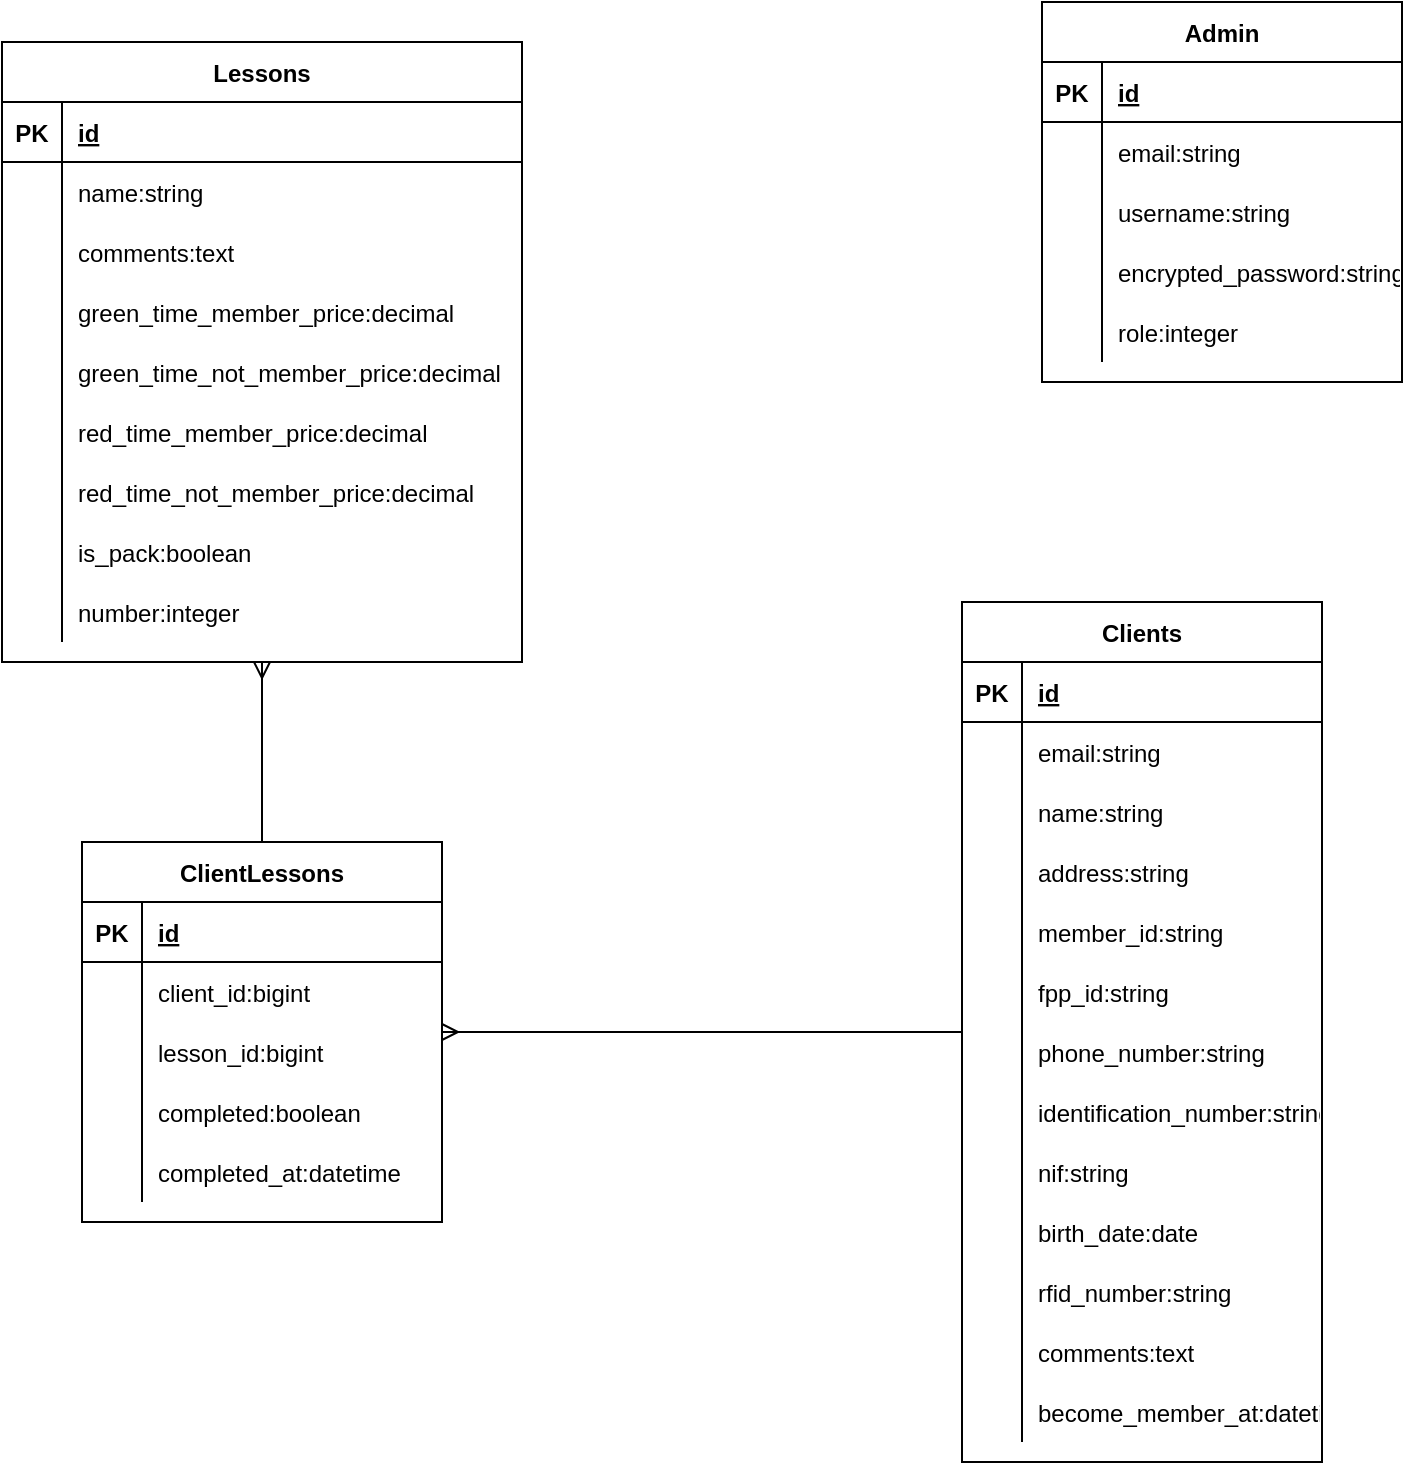 <mxfile version="15.7.3" type="github"><diagram id="KD8cjBCrzHJ1WJYa8cm5" name="Page-1"><mxGraphModel dx="1422" dy="773" grid="1" gridSize="10" guides="1" tooltips="1" connect="1" arrows="1" fold="1" page="1" pageScale="1" pageWidth="827" pageHeight="1169" math="0" shadow="0"><root><mxCell id="0"/><mxCell id="1" parent="0"/><mxCell id="a61_8_cH1y2ly0L9hPwk-5" value="Clients" style="shape=table;startSize=30;container=1;collapsible=1;childLayout=tableLayout;fixedRows=1;rowLines=0;fontStyle=1;align=center;resizeLast=1;" vertex="1" parent="1"><mxGeometry x="540" y="380" width="180" height="430" as="geometry"/></mxCell><mxCell id="a61_8_cH1y2ly0L9hPwk-6" value="" style="shape=partialRectangle;collapsible=0;dropTarget=0;pointerEvents=0;fillColor=none;top=0;left=0;bottom=1;right=0;points=[[0,0.5],[1,0.5]];portConstraint=eastwest;" vertex="1" parent="a61_8_cH1y2ly0L9hPwk-5"><mxGeometry y="30" width="180" height="30" as="geometry"/></mxCell><mxCell id="a61_8_cH1y2ly0L9hPwk-7" value="PK" style="shape=partialRectangle;connectable=0;fillColor=none;top=0;left=0;bottom=0;right=0;fontStyle=1;overflow=hidden;" vertex="1" parent="a61_8_cH1y2ly0L9hPwk-6"><mxGeometry width="30" height="30" as="geometry"><mxRectangle width="30" height="30" as="alternateBounds"/></mxGeometry></mxCell><mxCell id="a61_8_cH1y2ly0L9hPwk-8" value="id" style="shape=partialRectangle;connectable=0;fillColor=none;top=0;left=0;bottom=0;right=0;align=left;spacingLeft=6;fontStyle=5;overflow=hidden;" vertex="1" parent="a61_8_cH1y2ly0L9hPwk-6"><mxGeometry x="30" width="150" height="30" as="geometry"><mxRectangle width="150" height="30" as="alternateBounds"/></mxGeometry></mxCell><mxCell id="a61_8_cH1y2ly0L9hPwk-9" value="" style="shape=partialRectangle;collapsible=0;dropTarget=0;pointerEvents=0;fillColor=none;top=0;left=0;bottom=0;right=0;points=[[0,0.5],[1,0.5]];portConstraint=eastwest;" vertex="1" parent="a61_8_cH1y2ly0L9hPwk-5"><mxGeometry y="60" width="180" height="30" as="geometry"/></mxCell><mxCell id="a61_8_cH1y2ly0L9hPwk-10" value="" style="shape=partialRectangle;connectable=0;fillColor=none;top=0;left=0;bottom=0;right=0;editable=1;overflow=hidden;" vertex="1" parent="a61_8_cH1y2ly0L9hPwk-9"><mxGeometry width="30" height="30" as="geometry"><mxRectangle width="30" height="30" as="alternateBounds"/></mxGeometry></mxCell><mxCell id="a61_8_cH1y2ly0L9hPwk-11" value="email:string" style="shape=partialRectangle;connectable=0;fillColor=none;top=0;left=0;bottom=0;right=0;align=left;spacingLeft=6;overflow=hidden;" vertex="1" parent="a61_8_cH1y2ly0L9hPwk-9"><mxGeometry x="30" width="150" height="30" as="geometry"><mxRectangle width="150" height="30" as="alternateBounds"/></mxGeometry></mxCell><mxCell id="a61_8_cH1y2ly0L9hPwk-12" value="" style="shape=partialRectangle;collapsible=0;dropTarget=0;pointerEvents=0;fillColor=none;top=0;left=0;bottom=0;right=0;points=[[0,0.5],[1,0.5]];portConstraint=eastwest;" vertex="1" parent="a61_8_cH1y2ly0L9hPwk-5"><mxGeometry y="90" width="180" height="30" as="geometry"/></mxCell><mxCell id="a61_8_cH1y2ly0L9hPwk-13" value="" style="shape=partialRectangle;connectable=0;fillColor=none;top=0;left=0;bottom=0;right=0;editable=1;overflow=hidden;" vertex="1" parent="a61_8_cH1y2ly0L9hPwk-12"><mxGeometry width="30" height="30" as="geometry"><mxRectangle width="30" height="30" as="alternateBounds"/></mxGeometry></mxCell><mxCell id="a61_8_cH1y2ly0L9hPwk-14" value="name:string" style="shape=partialRectangle;connectable=0;fillColor=none;top=0;left=0;bottom=0;right=0;align=left;spacingLeft=6;overflow=hidden;" vertex="1" parent="a61_8_cH1y2ly0L9hPwk-12"><mxGeometry x="30" width="150" height="30" as="geometry"><mxRectangle width="150" height="30" as="alternateBounds"/></mxGeometry></mxCell><mxCell id="a61_8_cH1y2ly0L9hPwk-15" value="" style="shape=partialRectangle;collapsible=0;dropTarget=0;pointerEvents=0;fillColor=none;top=0;left=0;bottom=0;right=0;points=[[0,0.5],[1,0.5]];portConstraint=eastwest;" vertex="1" parent="a61_8_cH1y2ly0L9hPwk-5"><mxGeometry y="120" width="180" height="30" as="geometry"/></mxCell><mxCell id="a61_8_cH1y2ly0L9hPwk-16" value="" style="shape=partialRectangle;connectable=0;fillColor=none;top=0;left=0;bottom=0;right=0;editable=1;overflow=hidden;" vertex="1" parent="a61_8_cH1y2ly0L9hPwk-15"><mxGeometry width="30" height="30" as="geometry"><mxRectangle width="30" height="30" as="alternateBounds"/></mxGeometry></mxCell><mxCell id="a61_8_cH1y2ly0L9hPwk-17" value="address:string" style="shape=partialRectangle;connectable=0;fillColor=none;top=0;left=0;bottom=0;right=0;align=left;spacingLeft=6;overflow=hidden;" vertex="1" parent="a61_8_cH1y2ly0L9hPwk-15"><mxGeometry x="30" width="150" height="30" as="geometry"><mxRectangle width="150" height="30" as="alternateBounds"/></mxGeometry></mxCell><mxCell id="a61_8_cH1y2ly0L9hPwk-18" style="shape=partialRectangle;collapsible=0;dropTarget=0;pointerEvents=0;fillColor=none;top=0;left=0;bottom=0;right=0;points=[[0,0.5],[1,0.5]];portConstraint=eastwest;" vertex="1" parent="a61_8_cH1y2ly0L9hPwk-5"><mxGeometry y="150" width="180" height="30" as="geometry"/></mxCell><mxCell id="a61_8_cH1y2ly0L9hPwk-19" style="shape=partialRectangle;connectable=0;fillColor=none;top=0;left=0;bottom=0;right=0;editable=1;overflow=hidden;" vertex="1" parent="a61_8_cH1y2ly0L9hPwk-18"><mxGeometry width="30" height="30" as="geometry"><mxRectangle width="30" height="30" as="alternateBounds"/></mxGeometry></mxCell><mxCell id="a61_8_cH1y2ly0L9hPwk-20" value="member_id:string" style="shape=partialRectangle;connectable=0;fillColor=none;top=0;left=0;bottom=0;right=0;align=left;spacingLeft=6;overflow=hidden;" vertex="1" parent="a61_8_cH1y2ly0L9hPwk-18"><mxGeometry x="30" width="150" height="30" as="geometry"><mxRectangle width="150" height="30" as="alternateBounds"/></mxGeometry></mxCell><mxCell id="a61_8_cH1y2ly0L9hPwk-21" style="shape=partialRectangle;collapsible=0;dropTarget=0;pointerEvents=0;fillColor=none;top=0;left=0;bottom=0;right=0;points=[[0,0.5],[1,0.5]];portConstraint=eastwest;" vertex="1" parent="a61_8_cH1y2ly0L9hPwk-5"><mxGeometry y="180" width="180" height="30" as="geometry"/></mxCell><mxCell id="a61_8_cH1y2ly0L9hPwk-22" style="shape=partialRectangle;connectable=0;fillColor=none;top=0;left=0;bottom=0;right=0;editable=1;overflow=hidden;" vertex="1" parent="a61_8_cH1y2ly0L9hPwk-21"><mxGeometry width="30" height="30" as="geometry"><mxRectangle width="30" height="30" as="alternateBounds"/></mxGeometry></mxCell><mxCell id="a61_8_cH1y2ly0L9hPwk-23" value="fpp_id:string" style="shape=partialRectangle;connectable=0;fillColor=none;top=0;left=0;bottom=0;right=0;align=left;spacingLeft=6;overflow=hidden;" vertex="1" parent="a61_8_cH1y2ly0L9hPwk-21"><mxGeometry x="30" width="150" height="30" as="geometry"><mxRectangle width="150" height="30" as="alternateBounds"/></mxGeometry></mxCell><mxCell id="a61_8_cH1y2ly0L9hPwk-24" style="shape=partialRectangle;collapsible=0;dropTarget=0;pointerEvents=0;fillColor=none;top=0;left=0;bottom=0;right=0;points=[[0,0.5],[1,0.5]];portConstraint=eastwest;" vertex="1" parent="a61_8_cH1y2ly0L9hPwk-5"><mxGeometry y="210" width="180" height="30" as="geometry"/></mxCell><mxCell id="a61_8_cH1y2ly0L9hPwk-25" style="shape=partialRectangle;connectable=0;fillColor=none;top=0;left=0;bottom=0;right=0;editable=1;overflow=hidden;" vertex="1" parent="a61_8_cH1y2ly0L9hPwk-24"><mxGeometry width="30" height="30" as="geometry"><mxRectangle width="30" height="30" as="alternateBounds"/></mxGeometry></mxCell><mxCell id="a61_8_cH1y2ly0L9hPwk-26" value="phone_number:string" style="shape=partialRectangle;connectable=0;fillColor=none;top=0;left=0;bottom=0;right=0;align=left;spacingLeft=6;overflow=hidden;" vertex="1" parent="a61_8_cH1y2ly0L9hPwk-24"><mxGeometry x="30" width="150" height="30" as="geometry"><mxRectangle width="150" height="30" as="alternateBounds"/></mxGeometry></mxCell><mxCell id="a61_8_cH1y2ly0L9hPwk-27" style="shape=partialRectangle;collapsible=0;dropTarget=0;pointerEvents=0;fillColor=none;top=0;left=0;bottom=0;right=0;points=[[0,0.5],[1,0.5]];portConstraint=eastwest;" vertex="1" parent="a61_8_cH1y2ly0L9hPwk-5"><mxGeometry y="240" width="180" height="30" as="geometry"/></mxCell><mxCell id="a61_8_cH1y2ly0L9hPwk-28" style="shape=partialRectangle;connectable=0;fillColor=none;top=0;left=0;bottom=0;right=0;editable=1;overflow=hidden;" vertex="1" parent="a61_8_cH1y2ly0L9hPwk-27"><mxGeometry width="30" height="30" as="geometry"><mxRectangle width="30" height="30" as="alternateBounds"/></mxGeometry></mxCell><mxCell id="a61_8_cH1y2ly0L9hPwk-29" value="identification_number:string" style="shape=partialRectangle;connectable=0;fillColor=none;top=0;left=0;bottom=0;right=0;align=left;spacingLeft=6;overflow=hidden;" vertex="1" parent="a61_8_cH1y2ly0L9hPwk-27"><mxGeometry x="30" width="150" height="30" as="geometry"><mxRectangle width="150" height="30" as="alternateBounds"/></mxGeometry></mxCell><mxCell id="a61_8_cH1y2ly0L9hPwk-30" style="shape=partialRectangle;collapsible=0;dropTarget=0;pointerEvents=0;fillColor=none;top=0;left=0;bottom=0;right=0;points=[[0,0.5],[1,0.5]];portConstraint=eastwest;" vertex="1" parent="a61_8_cH1y2ly0L9hPwk-5"><mxGeometry y="270" width="180" height="30" as="geometry"/></mxCell><mxCell id="a61_8_cH1y2ly0L9hPwk-31" style="shape=partialRectangle;connectable=0;fillColor=none;top=0;left=0;bottom=0;right=0;editable=1;overflow=hidden;" vertex="1" parent="a61_8_cH1y2ly0L9hPwk-30"><mxGeometry width="30" height="30" as="geometry"><mxRectangle width="30" height="30" as="alternateBounds"/></mxGeometry></mxCell><mxCell id="a61_8_cH1y2ly0L9hPwk-32" value="nif:string" style="shape=partialRectangle;connectable=0;fillColor=none;top=0;left=0;bottom=0;right=0;align=left;spacingLeft=6;overflow=hidden;" vertex="1" parent="a61_8_cH1y2ly0L9hPwk-30"><mxGeometry x="30" width="150" height="30" as="geometry"><mxRectangle width="150" height="30" as="alternateBounds"/></mxGeometry></mxCell><mxCell id="a61_8_cH1y2ly0L9hPwk-33" style="shape=partialRectangle;collapsible=0;dropTarget=0;pointerEvents=0;fillColor=none;top=0;left=0;bottom=0;right=0;points=[[0,0.5],[1,0.5]];portConstraint=eastwest;" vertex="1" parent="a61_8_cH1y2ly0L9hPwk-5"><mxGeometry y="300" width="180" height="30" as="geometry"/></mxCell><mxCell id="a61_8_cH1y2ly0L9hPwk-34" style="shape=partialRectangle;connectable=0;fillColor=none;top=0;left=0;bottom=0;right=0;editable=1;overflow=hidden;" vertex="1" parent="a61_8_cH1y2ly0L9hPwk-33"><mxGeometry width="30" height="30" as="geometry"><mxRectangle width="30" height="30" as="alternateBounds"/></mxGeometry></mxCell><mxCell id="a61_8_cH1y2ly0L9hPwk-35" value="birth_date:date" style="shape=partialRectangle;connectable=0;fillColor=none;top=0;left=0;bottom=0;right=0;align=left;spacingLeft=6;overflow=hidden;" vertex="1" parent="a61_8_cH1y2ly0L9hPwk-33"><mxGeometry x="30" width="150" height="30" as="geometry"><mxRectangle width="150" height="30" as="alternateBounds"/></mxGeometry></mxCell><mxCell id="a61_8_cH1y2ly0L9hPwk-36" style="shape=partialRectangle;collapsible=0;dropTarget=0;pointerEvents=0;fillColor=none;top=0;left=0;bottom=0;right=0;points=[[0,0.5],[1,0.5]];portConstraint=eastwest;" vertex="1" parent="a61_8_cH1y2ly0L9hPwk-5"><mxGeometry y="330" width="180" height="30" as="geometry"/></mxCell><mxCell id="a61_8_cH1y2ly0L9hPwk-37" style="shape=partialRectangle;connectable=0;fillColor=none;top=0;left=0;bottom=0;right=0;editable=1;overflow=hidden;" vertex="1" parent="a61_8_cH1y2ly0L9hPwk-36"><mxGeometry width="30" height="30" as="geometry"><mxRectangle width="30" height="30" as="alternateBounds"/></mxGeometry></mxCell><mxCell id="a61_8_cH1y2ly0L9hPwk-38" value="rfid_number:string" style="shape=partialRectangle;connectable=0;fillColor=none;top=0;left=0;bottom=0;right=0;align=left;spacingLeft=6;overflow=hidden;" vertex="1" parent="a61_8_cH1y2ly0L9hPwk-36"><mxGeometry x="30" width="150" height="30" as="geometry"><mxRectangle width="150" height="30" as="alternateBounds"/></mxGeometry></mxCell><mxCell id="a61_8_cH1y2ly0L9hPwk-39" style="shape=partialRectangle;collapsible=0;dropTarget=0;pointerEvents=0;fillColor=none;top=0;left=0;bottom=0;right=0;points=[[0,0.5],[1,0.5]];portConstraint=eastwest;" vertex="1" parent="a61_8_cH1y2ly0L9hPwk-5"><mxGeometry y="360" width="180" height="30" as="geometry"/></mxCell><mxCell id="a61_8_cH1y2ly0L9hPwk-40" style="shape=partialRectangle;connectable=0;fillColor=none;top=0;left=0;bottom=0;right=0;editable=1;overflow=hidden;" vertex="1" parent="a61_8_cH1y2ly0L9hPwk-39"><mxGeometry width="30" height="30" as="geometry"><mxRectangle width="30" height="30" as="alternateBounds"/></mxGeometry></mxCell><mxCell id="a61_8_cH1y2ly0L9hPwk-41" value="comments:text" style="shape=partialRectangle;connectable=0;fillColor=none;top=0;left=0;bottom=0;right=0;align=left;spacingLeft=6;overflow=hidden;" vertex="1" parent="a61_8_cH1y2ly0L9hPwk-39"><mxGeometry x="30" width="150" height="30" as="geometry"><mxRectangle width="150" height="30" as="alternateBounds"/></mxGeometry></mxCell><mxCell id="a61_8_cH1y2ly0L9hPwk-42" style="shape=partialRectangle;collapsible=0;dropTarget=0;pointerEvents=0;fillColor=none;top=0;left=0;bottom=0;right=0;points=[[0,0.5],[1,0.5]];portConstraint=eastwest;" vertex="1" parent="a61_8_cH1y2ly0L9hPwk-5"><mxGeometry y="390" width="180" height="30" as="geometry"/></mxCell><mxCell id="a61_8_cH1y2ly0L9hPwk-43" style="shape=partialRectangle;connectable=0;fillColor=none;top=0;left=0;bottom=0;right=0;editable=1;overflow=hidden;" vertex="1" parent="a61_8_cH1y2ly0L9hPwk-42"><mxGeometry width="30" height="30" as="geometry"><mxRectangle width="30" height="30" as="alternateBounds"/></mxGeometry></mxCell><mxCell id="a61_8_cH1y2ly0L9hPwk-44" value="become_member_at:datetime" style="shape=partialRectangle;connectable=0;fillColor=none;top=0;left=0;bottom=0;right=0;align=left;spacingLeft=6;overflow=hidden;" vertex="1" parent="a61_8_cH1y2ly0L9hPwk-42"><mxGeometry x="30" width="150" height="30" as="geometry"><mxRectangle width="150" height="30" as="alternateBounds"/></mxGeometry></mxCell><mxCell id="a61_8_cH1y2ly0L9hPwk-45" value="Admin" style="shape=table;startSize=30;container=1;collapsible=1;childLayout=tableLayout;fixedRows=1;rowLines=0;fontStyle=1;align=center;resizeLast=1;" vertex="1" parent="1"><mxGeometry x="580" y="80" width="180" height="190" as="geometry"/></mxCell><mxCell id="a61_8_cH1y2ly0L9hPwk-46" value="" style="shape=partialRectangle;collapsible=0;dropTarget=0;pointerEvents=0;fillColor=none;top=0;left=0;bottom=1;right=0;points=[[0,0.5],[1,0.5]];portConstraint=eastwest;" vertex="1" parent="a61_8_cH1y2ly0L9hPwk-45"><mxGeometry y="30" width="180" height="30" as="geometry"/></mxCell><mxCell id="a61_8_cH1y2ly0L9hPwk-47" value="PK" style="shape=partialRectangle;connectable=0;fillColor=none;top=0;left=0;bottom=0;right=0;fontStyle=1;overflow=hidden;" vertex="1" parent="a61_8_cH1y2ly0L9hPwk-46"><mxGeometry width="30" height="30" as="geometry"><mxRectangle width="30" height="30" as="alternateBounds"/></mxGeometry></mxCell><mxCell id="a61_8_cH1y2ly0L9hPwk-48" value="id" style="shape=partialRectangle;connectable=0;fillColor=none;top=0;left=0;bottom=0;right=0;align=left;spacingLeft=6;fontStyle=5;overflow=hidden;" vertex="1" parent="a61_8_cH1y2ly0L9hPwk-46"><mxGeometry x="30" width="150" height="30" as="geometry"><mxRectangle width="150" height="30" as="alternateBounds"/></mxGeometry></mxCell><mxCell id="a61_8_cH1y2ly0L9hPwk-49" value="" style="shape=partialRectangle;collapsible=0;dropTarget=0;pointerEvents=0;fillColor=none;top=0;left=0;bottom=0;right=0;points=[[0,0.5],[1,0.5]];portConstraint=eastwest;" vertex="1" parent="a61_8_cH1y2ly0L9hPwk-45"><mxGeometry y="60" width="180" height="30" as="geometry"/></mxCell><mxCell id="a61_8_cH1y2ly0L9hPwk-50" value="" style="shape=partialRectangle;connectable=0;fillColor=none;top=0;left=0;bottom=0;right=0;editable=1;overflow=hidden;" vertex="1" parent="a61_8_cH1y2ly0L9hPwk-49"><mxGeometry width="30" height="30" as="geometry"><mxRectangle width="30" height="30" as="alternateBounds"/></mxGeometry></mxCell><mxCell id="a61_8_cH1y2ly0L9hPwk-51" value="email:string" style="shape=partialRectangle;connectable=0;fillColor=none;top=0;left=0;bottom=0;right=0;align=left;spacingLeft=6;overflow=hidden;" vertex="1" parent="a61_8_cH1y2ly0L9hPwk-49"><mxGeometry x="30" width="150" height="30" as="geometry"><mxRectangle width="150" height="30" as="alternateBounds"/></mxGeometry></mxCell><mxCell id="a61_8_cH1y2ly0L9hPwk-52" value="" style="shape=partialRectangle;collapsible=0;dropTarget=0;pointerEvents=0;fillColor=none;top=0;left=0;bottom=0;right=0;points=[[0,0.5],[1,0.5]];portConstraint=eastwest;" vertex="1" parent="a61_8_cH1y2ly0L9hPwk-45"><mxGeometry y="90" width="180" height="30" as="geometry"/></mxCell><mxCell id="a61_8_cH1y2ly0L9hPwk-53" value="" style="shape=partialRectangle;connectable=0;fillColor=none;top=0;left=0;bottom=0;right=0;editable=1;overflow=hidden;" vertex="1" parent="a61_8_cH1y2ly0L9hPwk-52"><mxGeometry width="30" height="30" as="geometry"><mxRectangle width="30" height="30" as="alternateBounds"/></mxGeometry></mxCell><mxCell id="a61_8_cH1y2ly0L9hPwk-54" value="username:string" style="shape=partialRectangle;connectable=0;fillColor=none;top=0;left=0;bottom=0;right=0;align=left;spacingLeft=6;overflow=hidden;" vertex="1" parent="a61_8_cH1y2ly0L9hPwk-52"><mxGeometry x="30" width="150" height="30" as="geometry"><mxRectangle width="150" height="30" as="alternateBounds"/></mxGeometry></mxCell><mxCell id="a61_8_cH1y2ly0L9hPwk-55" value="" style="shape=partialRectangle;collapsible=0;dropTarget=0;pointerEvents=0;fillColor=none;top=0;left=0;bottom=0;right=0;points=[[0,0.5],[1,0.5]];portConstraint=eastwest;" vertex="1" parent="a61_8_cH1y2ly0L9hPwk-45"><mxGeometry y="120" width="180" height="30" as="geometry"/></mxCell><mxCell id="a61_8_cH1y2ly0L9hPwk-56" value="" style="shape=partialRectangle;connectable=0;fillColor=none;top=0;left=0;bottom=0;right=0;editable=1;overflow=hidden;" vertex="1" parent="a61_8_cH1y2ly0L9hPwk-55"><mxGeometry width="30" height="30" as="geometry"><mxRectangle width="30" height="30" as="alternateBounds"/></mxGeometry></mxCell><mxCell id="a61_8_cH1y2ly0L9hPwk-57" value="encrypted_password:string" style="shape=partialRectangle;connectable=0;fillColor=none;top=0;left=0;bottom=0;right=0;align=left;spacingLeft=6;overflow=hidden;" vertex="1" parent="a61_8_cH1y2ly0L9hPwk-55"><mxGeometry x="30" width="150" height="30" as="geometry"><mxRectangle width="150" height="30" as="alternateBounds"/></mxGeometry></mxCell><mxCell id="a61_8_cH1y2ly0L9hPwk-58" style="shape=partialRectangle;collapsible=0;dropTarget=0;pointerEvents=0;fillColor=none;top=0;left=0;bottom=0;right=0;points=[[0,0.5],[1,0.5]];portConstraint=eastwest;" vertex="1" parent="a61_8_cH1y2ly0L9hPwk-45"><mxGeometry y="150" width="180" height="30" as="geometry"/></mxCell><mxCell id="a61_8_cH1y2ly0L9hPwk-59" style="shape=partialRectangle;connectable=0;fillColor=none;top=0;left=0;bottom=0;right=0;editable=1;overflow=hidden;" vertex="1" parent="a61_8_cH1y2ly0L9hPwk-58"><mxGeometry width="30" height="30" as="geometry"><mxRectangle width="30" height="30" as="alternateBounds"/></mxGeometry></mxCell><mxCell id="a61_8_cH1y2ly0L9hPwk-60" value="role:integer" style="shape=partialRectangle;connectable=0;fillColor=none;top=0;left=0;bottom=0;right=0;align=left;spacingLeft=6;overflow=hidden;" vertex="1" parent="a61_8_cH1y2ly0L9hPwk-58"><mxGeometry x="30" width="150" height="30" as="geometry"><mxRectangle width="150" height="30" as="alternateBounds"/></mxGeometry></mxCell><mxCell id="a61_8_cH1y2ly0L9hPwk-106" value="Lessons" style="shape=table;startSize=30;container=1;collapsible=1;childLayout=tableLayout;fixedRows=1;rowLines=0;fontStyle=1;align=center;resizeLast=1;" vertex="1" parent="1"><mxGeometry x="60" y="100" width="260" height="310" as="geometry"/></mxCell><mxCell id="a61_8_cH1y2ly0L9hPwk-107" value="" style="shape=partialRectangle;collapsible=0;dropTarget=0;pointerEvents=0;fillColor=none;top=0;left=0;bottom=1;right=0;points=[[0,0.5],[1,0.5]];portConstraint=eastwest;" vertex="1" parent="a61_8_cH1y2ly0L9hPwk-106"><mxGeometry y="30" width="260" height="30" as="geometry"/></mxCell><mxCell id="a61_8_cH1y2ly0L9hPwk-108" value="PK" style="shape=partialRectangle;connectable=0;fillColor=none;top=0;left=0;bottom=0;right=0;fontStyle=1;overflow=hidden;" vertex="1" parent="a61_8_cH1y2ly0L9hPwk-107"><mxGeometry width="30" height="30" as="geometry"><mxRectangle width="30" height="30" as="alternateBounds"/></mxGeometry></mxCell><mxCell id="a61_8_cH1y2ly0L9hPwk-109" value="id" style="shape=partialRectangle;connectable=0;fillColor=none;top=0;left=0;bottom=0;right=0;align=left;spacingLeft=6;fontStyle=5;overflow=hidden;" vertex="1" parent="a61_8_cH1y2ly0L9hPwk-107"><mxGeometry x="30" width="230" height="30" as="geometry"><mxRectangle width="230" height="30" as="alternateBounds"/></mxGeometry></mxCell><mxCell id="a61_8_cH1y2ly0L9hPwk-110" value="" style="shape=partialRectangle;collapsible=0;dropTarget=0;pointerEvents=0;fillColor=none;top=0;left=0;bottom=0;right=0;points=[[0,0.5],[1,0.5]];portConstraint=eastwest;" vertex="1" parent="a61_8_cH1y2ly0L9hPwk-106"><mxGeometry y="60" width="260" height="30" as="geometry"/></mxCell><mxCell id="a61_8_cH1y2ly0L9hPwk-111" value="" style="shape=partialRectangle;connectable=0;fillColor=none;top=0;left=0;bottom=0;right=0;editable=1;overflow=hidden;" vertex="1" parent="a61_8_cH1y2ly0L9hPwk-110"><mxGeometry width="30" height="30" as="geometry"><mxRectangle width="30" height="30" as="alternateBounds"/></mxGeometry></mxCell><mxCell id="a61_8_cH1y2ly0L9hPwk-112" value="name:string" style="shape=partialRectangle;connectable=0;fillColor=none;top=0;left=0;bottom=0;right=0;align=left;spacingLeft=6;overflow=hidden;" vertex="1" parent="a61_8_cH1y2ly0L9hPwk-110"><mxGeometry x="30" width="230" height="30" as="geometry"><mxRectangle width="230" height="30" as="alternateBounds"/></mxGeometry></mxCell><mxCell id="a61_8_cH1y2ly0L9hPwk-113" value="" style="shape=partialRectangle;collapsible=0;dropTarget=0;pointerEvents=0;fillColor=none;top=0;left=0;bottom=0;right=0;points=[[0,0.5],[1,0.5]];portConstraint=eastwest;" vertex="1" parent="a61_8_cH1y2ly0L9hPwk-106"><mxGeometry y="90" width="260" height="30" as="geometry"/></mxCell><mxCell id="a61_8_cH1y2ly0L9hPwk-114" value="" style="shape=partialRectangle;connectable=0;fillColor=none;top=0;left=0;bottom=0;right=0;editable=1;overflow=hidden;" vertex="1" parent="a61_8_cH1y2ly0L9hPwk-113"><mxGeometry width="30" height="30" as="geometry"><mxRectangle width="30" height="30" as="alternateBounds"/></mxGeometry></mxCell><mxCell id="a61_8_cH1y2ly0L9hPwk-115" value="comments:text" style="shape=partialRectangle;connectable=0;fillColor=none;top=0;left=0;bottom=0;right=0;align=left;spacingLeft=6;overflow=hidden;" vertex="1" parent="a61_8_cH1y2ly0L9hPwk-113"><mxGeometry x="30" width="230" height="30" as="geometry"><mxRectangle width="230" height="30" as="alternateBounds"/></mxGeometry></mxCell><mxCell id="a61_8_cH1y2ly0L9hPwk-116" value="" style="shape=partialRectangle;collapsible=0;dropTarget=0;pointerEvents=0;fillColor=none;top=0;left=0;bottom=0;right=0;points=[[0,0.5],[1,0.5]];portConstraint=eastwest;" vertex="1" parent="a61_8_cH1y2ly0L9hPwk-106"><mxGeometry y="120" width="260" height="30" as="geometry"/></mxCell><mxCell id="a61_8_cH1y2ly0L9hPwk-117" value="" style="shape=partialRectangle;connectable=0;fillColor=none;top=0;left=0;bottom=0;right=0;editable=1;overflow=hidden;" vertex="1" parent="a61_8_cH1y2ly0L9hPwk-116"><mxGeometry width="30" height="30" as="geometry"><mxRectangle width="30" height="30" as="alternateBounds"/></mxGeometry></mxCell><mxCell id="a61_8_cH1y2ly0L9hPwk-118" value="green_time_member_price:decimal" style="shape=partialRectangle;connectable=0;fillColor=none;top=0;left=0;bottom=0;right=0;align=left;spacingLeft=6;overflow=hidden;" vertex="1" parent="a61_8_cH1y2ly0L9hPwk-116"><mxGeometry x="30" width="230" height="30" as="geometry"><mxRectangle width="230" height="30" as="alternateBounds"/></mxGeometry></mxCell><mxCell id="a61_8_cH1y2ly0L9hPwk-119" style="shape=partialRectangle;collapsible=0;dropTarget=0;pointerEvents=0;fillColor=none;top=0;left=0;bottom=0;right=0;points=[[0,0.5],[1,0.5]];portConstraint=eastwest;" vertex="1" parent="a61_8_cH1y2ly0L9hPwk-106"><mxGeometry y="150" width="260" height="30" as="geometry"/></mxCell><mxCell id="a61_8_cH1y2ly0L9hPwk-120" style="shape=partialRectangle;connectable=0;fillColor=none;top=0;left=0;bottom=0;right=0;editable=1;overflow=hidden;" vertex="1" parent="a61_8_cH1y2ly0L9hPwk-119"><mxGeometry width="30" height="30" as="geometry"><mxRectangle width="30" height="30" as="alternateBounds"/></mxGeometry></mxCell><mxCell id="a61_8_cH1y2ly0L9hPwk-121" value="green_time_not_member_price:decimal" style="shape=partialRectangle;connectable=0;fillColor=none;top=0;left=0;bottom=0;right=0;align=left;spacingLeft=6;overflow=hidden;" vertex="1" parent="a61_8_cH1y2ly0L9hPwk-119"><mxGeometry x="30" width="230" height="30" as="geometry"><mxRectangle width="230" height="30" as="alternateBounds"/></mxGeometry></mxCell><mxCell id="a61_8_cH1y2ly0L9hPwk-122" style="shape=partialRectangle;collapsible=0;dropTarget=0;pointerEvents=0;fillColor=none;top=0;left=0;bottom=0;right=0;points=[[0,0.5],[1,0.5]];portConstraint=eastwest;" vertex="1" parent="a61_8_cH1y2ly0L9hPwk-106"><mxGeometry y="180" width="260" height="30" as="geometry"/></mxCell><mxCell id="a61_8_cH1y2ly0L9hPwk-123" style="shape=partialRectangle;connectable=0;fillColor=none;top=0;left=0;bottom=0;right=0;editable=1;overflow=hidden;" vertex="1" parent="a61_8_cH1y2ly0L9hPwk-122"><mxGeometry width="30" height="30" as="geometry"><mxRectangle width="30" height="30" as="alternateBounds"/></mxGeometry></mxCell><mxCell id="a61_8_cH1y2ly0L9hPwk-124" value="red_time_member_price:decimal" style="shape=partialRectangle;connectable=0;fillColor=none;top=0;left=0;bottom=0;right=0;align=left;spacingLeft=6;overflow=hidden;" vertex="1" parent="a61_8_cH1y2ly0L9hPwk-122"><mxGeometry x="30" width="230" height="30" as="geometry"><mxRectangle width="230" height="30" as="alternateBounds"/></mxGeometry></mxCell><mxCell id="a61_8_cH1y2ly0L9hPwk-125" style="shape=partialRectangle;collapsible=0;dropTarget=0;pointerEvents=0;fillColor=none;top=0;left=0;bottom=0;right=0;points=[[0,0.5],[1,0.5]];portConstraint=eastwest;" vertex="1" parent="a61_8_cH1y2ly0L9hPwk-106"><mxGeometry y="210" width="260" height="30" as="geometry"/></mxCell><mxCell id="a61_8_cH1y2ly0L9hPwk-126" style="shape=partialRectangle;connectable=0;fillColor=none;top=0;left=0;bottom=0;right=0;editable=1;overflow=hidden;" vertex="1" parent="a61_8_cH1y2ly0L9hPwk-125"><mxGeometry width="30" height="30" as="geometry"><mxRectangle width="30" height="30" as="alternateBounds"/></mxGeometry></mxCell><mxCell id="a61_8_cH1y2ly0L9hPwk-127" value="red_time_not_member_price:decimal" style="shape=partialRectangle;connectable=0;fillColor=none;top=0;left=0;bottom=0;right=0;align=left;spacingLeft=6;overflow=hidden;" vertex="1" parent="a61_8_cH1y2ly0L9hPwk-125"><mxGeometry x="30" width="230" height="30" as="geometry"><mxRectangle width="230" height="30" as="alternateBounds"/></mxGeometry></mxCell><mxCell id="a61_8_cH1y2ly0L9hPwk-128" style="shape=partialRectangle;collapsible=0;dropTarget=0;pointerEvents=0;fillColor=none;top=0;left=0;bottom=0;right=0;points=[[0,0.5],[1,0.5]];portConstraint=eastwest;" vertex="1" parent="a61_8_cH1y2ly0L9hPwk-106"><mxGeometry y="240" width="260" height="30" as="geometry"/></mxCell><mxCell id="a61_8_cH1y2ly0L9hPwk-129" style="shape=partialRectangle;connectable=0;fillColor=none;top=0;left=0;bottom=0;right=0;editable=1;overflow=hidden;" vertex="1" parent="a61_8_cH1y2ly0L9hPwk-128"><mxGeometry width="30" height="30" as="geometry"><mxRectangle width="30" height="30" as="alternateBounds"/></mxGeometry></mxCell><mxCell id="a61_8_cH1y2ly0L9hPwk-130" value="is_pack:boolean" style="shape=partialRectangle;connectable=0;fillColor=none;top=0;left=0;bottom=0;right=0;align=left;spacingLeft=6;overflow=hidden;" vertex="1" parent="a61_8_cH1y2ly0L9hPwk-128"><mxGeometry x="30" width="230" height="30" as="geometry"><mxRectangle width="230" height="30" as="alternateBounds"/></mxGeometry></mxCell><mxCell id="a61_8_cH1y2ly0L9hPwk-131" style="shape=partialRectangle;collapsible=0;dropTarget=0;pointerEvents=0;fillColor=none;top=0;left=0;bottom=0;right=0;points=[[0,0.5],[1,0.5]];portConstraint=eastwest;" vertex="1" parent="a61_8_cH1y2ly0L9hPwk-106"><mxGeometry y="270" width="260" height="30" as="geometry"/></mxCell><mxCell id="a61_8_cH1y2ly0L9hPwk-132" style="shape=partialRectangle;connectable=0;fillColor=none;top=0;left=0;bottom=0;right=0;editable=1;overflow=hidden;" vertex="1" parent="a61_8_cH1y2ly0L9hPwk-131"><mxGeometry width="30" height="30" as="geometry"><mxRectangle width="30" height="30" as="alternateBounds"/></mxGeometry></mxCell><mxCell id="a61_8_cH1y2ly0L9hPwk-133" value="number:integer" style="shape=partialRectangle;connectable=0;fillColor=none;top=0;left=0;bottom=0;right=0;align=left;spacingLeft=6;overflow=hidden;" vertex="1" parent="a61_8_cH1y2ly0L9hPwk-131"><mxGeometry x="30" width="230" height="30" as="geometry"><mxRectangle width="230" height="30" as="alternateBounds"/></mxGeometry></mxCell><mxCell id="a61_8_cH1y2ly0L9hPwk-150" style="edgeStyle=orthogonalEdgeStyle;rounded=0;orthogonalLoop=1;jettySize=auto;html=1;entryX=0.5;entryY=1;entryDx=0;entryDy=0;endArrow=ERmany;endFill=0;" edge="1" parent="1" source="a61_8_cH1y2ly0L9hPwk-134" target="a61_8_cH1y2ly0L9hPwk-106"><mxGeometry relative="1" as="geometry"/></mxCell><mxCell id="a61_8_cH1y2ly0L9hPwk-152" style="edgeStyle=orthogonalEdgeStyle;rounded=0;orthogonalLoop=1;jettySize=auto;html=1;startArrow=ERmany;startFill=0;endArrow=none;endFill=0;" edge="1" parent="1" source="a61_8_cH1y2ly0L9hPwk-134" target="a61_8_cH1y2ly0L9hPwk-5"><mxGeometry relative="1" as="geometry"/></mxCell><mxCell id="a61_8_cH1y2ly0L9hPwk-134" value="ClientLessons" style="shape=table;startSize=30;container=1;collapsible=1;childLayout=tableLayout;fixedRows=1;rowLines=0;fontStyle=1;align=center;resizeLast=1;" vertex="1" parent="1"><mxGeometry x="100" y="500" width="180" height="190" as="geometry"/></mxCell><mxCell id="a61_8_cH1y2ly0L9hPwk-135" value="" style="shape=partialRectangle;collapsible=0;dropTarget=0;pointerEvents=0;fillColor=none;top=0;left=0;bottom=1;right=0;points=[[0,0.5],[1,0.5]];portConstraint=eastwest;" vertex="1" parent="a61_8_cH1y2ly0L9hPwk-134"><mxGeometry y="30" width="180" height="30" as="geometry"/></mxCell><mxCell id="a61_8_cH1y2ly0L9hPwk-136" value="PK" style="shape=partialRectangle;connectable=0;fillColor=none;top=0;left=0;bottom=0;right=0;fontStyle=1;overflow=hidden;" vertex="1" parent="a61_8_cH1y2ly0L9hPwk-135"><mxGeometry width="30" height="30" as="geometry"><mxRectangle width="30" height="30" as="alternateBounds"/></mxGeometry></mxCell><mxCell id="a61_8_cH1y2ly0L9hPwk-137" value="id" style="shape=partialRectangle;connectable=0;fillColor=none;top=0;left=0;bottom=0;right=0;align=left;spacingLeft=6;fontStyle=5;overflow=hidden;" vertex="1" parent="a61_8_cH1y2ly0L9hPwk-135"><mxGeometry x="30" width="150" height="30" as="geometry"><mxRectangle width="150" height="30" as="alternateBounds"/></mxGeometry></mxCell><mxCell id="a61_8_cH1y2ly0L9hPwk-138" value="" style="shape=partialRectangle;collapsible=0;dropTarget=0;pointerEvents=0;fillColor=none;top=0;left=0;bottom=0;right=0;points=[[0,0.5],[1,0.5]];portConstraint=eastwest;" vertex="1" parent="a61_8_cH1y2ly0L9hPwk-134"><mxGeometry y="60" width="180" height="30" as="geometry"/></mxCell><mxCell id="a61_8_cH1y2ly0L9hPwk-139" value="" style="shape=partialRectangle;connectable=0;fillColor=none;top=0;left=0;bottom=0;right=0;editable=1;overflow=hidden;" vertex="1" parent="a61_8_cH1y2ly0L9hPwk-138"><mxGeometry width="30" height="30" as="geometry"><mxRectangle width="30" height="30" as="alternateBounds"/></mxGeometry></mxCell><mxCell id="a61_8_cH1y2ly0L9hPwk-140" value="client_id:bigint" style="shape=partialRectangle;connectable=0;fillColor=none;top=0;left=0;bottom=0;right=0;align=left;spacingLeft=6;overflow=hidden;" vertex="1" parent="a61_8_cH1y2ly0L9hPwk-138"><mxGeometry x="30" width="150" height="30" as="geometry"><mxRectangle width="150" height="30" as="alternateBounds"/></mxGeometry></mxCell><mxCell id="a61_8_cH1y2ly0L9hPwk-141" value="" style="shape=partialRectangle;collapsible=0;dropTarget=0;pointerEvents=0;fillColor=none;top=0;left=0;bottom=0;right=0;points=[[0,0.5],[1,0.5]];portConstraint=eastwest;" vertex="1" parent="a61_8_cH1y2ly0L9hPwk-134"><mxGeometry y="90" width="180" height="30" as="geometry"/></mxCell><mxCell id="a61_8_cH1y2ly0L9hPwk-142" value="" style="shape=partialRectangle;connectable=0;fillColor=none;top=0;left=0;bottom=0;right=0;editable=1;overflow=hidden;" vertex="1" parent="a61_8_cH1y2ly0L9hPwk-141"><mxGeometry width="30" height="30" as="geometry"><mxRectangle width="30" height="30" as="alternateBounds"/></mxGeometry></mxCell><mxCell id="a61_8_cH1y2ly0L9hPwk-143" value="lesson_id:bigint" style="shape=partialRectangle;connectable=0;fillColor=none;top=0;left=0;bottom=0;right=0;align=left;spacingLeft=6;overflow=hidden;" vertex="1" parent="a61_8_cH1y2ly0L9hPwk-141"><mxGeometry x="30" width="150" height="30" as="geometry"><mxRectangle width="150" height="30" as="alternateBounds"/></mxGeometry></mxCell><mxCell id="a61_8_cH1y2ly0L9hPwk-144" value="" style="shape=partialRectangle;collapsible=0;dropTarget=0;pointerEvents=0;fillColor=none;top=0;left=0;bottom=0;right=0;points=[[0,0.5],[1,0.5]];portConstraint=eastwest;" vertex="1" parent="a61_8_cH1y2ly0L9hPwk-134"><mxGeometry y="120" width="180" height="30" as="geometry"/></mxCell><mxCell id="a61_8_cH1y2ly0L9hPwk-145" value="" style="shape=partialRectangle;connectable=0;fillColor=none;top=0;left=0;bottom=0;right=0;editable=1;overflow=hidden;" vertex="1" parent="a61_8_cH1y2ly0L9hPwk-144"><mxGeometry width="30" height="30" as="geometry"><mxRectangle width="30" height="30" as="alternateBounds"/></mxGeometry></mxCell><mxCell id="a61_8_cH1y2ly0L9hPwk-146" value="completed:boolean" style="shape=partialRectangle;connectable=0;fillColor=none;top=0;left=0;bottom=0;right=0;align=left;spacingLeft=6;overflow=hidden;" vertex="1" parent="a61_8_cH1y2ly0L9hPwk-144"><mxGeometry x="30" width="150" height="30" as="geometry"><mxRectangle width="150" height="30" as="alternateBounds"/></mxGeometry></mxCell><mxCell id="a61_8_cH1y2ly0L9hPwk-147" style="shape=partialRectangle;collapsible=0;dropTarget=0;pointerEvents=0;fillColor=none;top=0;left=0;bottom=0;right=0;points=[[0,0.5],[1,0.5]];portConstraint=eastwest;" vertex="1" parent="a61_8_cH1y2ly0L9hPwk-134"><mxGeometry y="150" width="180" height="30" as="geometry"/></mxCell><mxCell id="a61_8_cH1y2ly0L9hPwk-148" style="shape=partialRectangle;connectable=0;fillColor=none;top=0;left=0;bottom=0;right=0;editable=1;overflow=hidden;" vertex="1" parent="a61_8_cH1y2ly0L9hPwk-147"><mxGeometry width="30" height="30" as="geometry"><mxRectangle width="30" height="30" as="alternateBounds"/></mxGeometry></mxCell><mxCell id="a61_8_cH1y2ly0L9hPwk-149" value="completed_at:datetime" style="shape=partialRectangle;connectable=0;fillColor=none;top=0;left=0;bottom=0;right=0;align=left;spacingLeft=6;overflow=hidden;" vertex="1" parent="a61_8_cH1y2ly0L9hPwk-147"><mxGeometry x="30" width="150" height="30" as="geometry"><mxRectangle width="150" height="30" as="alternateBounds"/></mxGeometry></mxCell></root></mxGraphModel></diagram></mxfile>